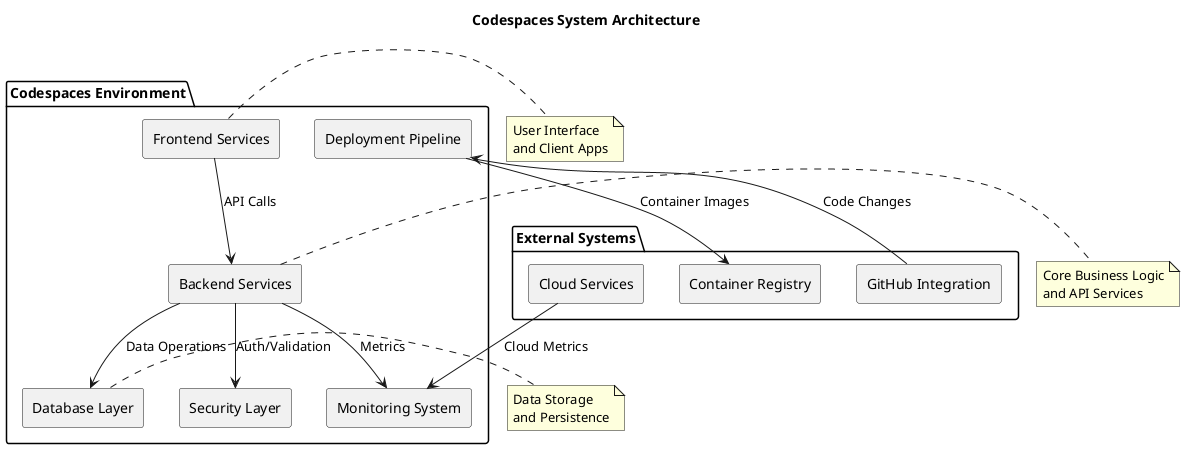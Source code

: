 @startuml System Architecture

!define RECTANGLE class

skinparam componentStyle rectangle
skinparam backgroundColor white
skinparam handwritten false

title Codespaces System Architecture

package "Codespaces Environment" {
    [Frontend Services] as FE
    [Backend Services] as BE
    [Database Layer] as DB
    [Monitoring System] as MON
    [Security Layer] as SEC
    [Deployment Pipeline] as DEP
}

package "External Systems" {
    [GitHub Integration] as GH
    [Container Registry] as CR
    [Cloud Services] as CS
}

FE --> BE : API Calls
BE --> DB : Data Operations
BE --> MON : Metrics
BE --> SEC : Auth/Validation
DEP --> CR : Container Images
GH --> DEP : Code Changes
CS --> MON : Cloud Metrics

note right of FE
  User Interface
  and Client Apps
end note

note right of BE
  Core Business Logic
  and API Services
end note

note right of DB
  Data Storage
  and Persistence
end note

@enduml
